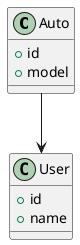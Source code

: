 @startuml

Auto --> User

class Auto {
    +id
    +model
}

class User {
    +id
    +name
}

@enduml